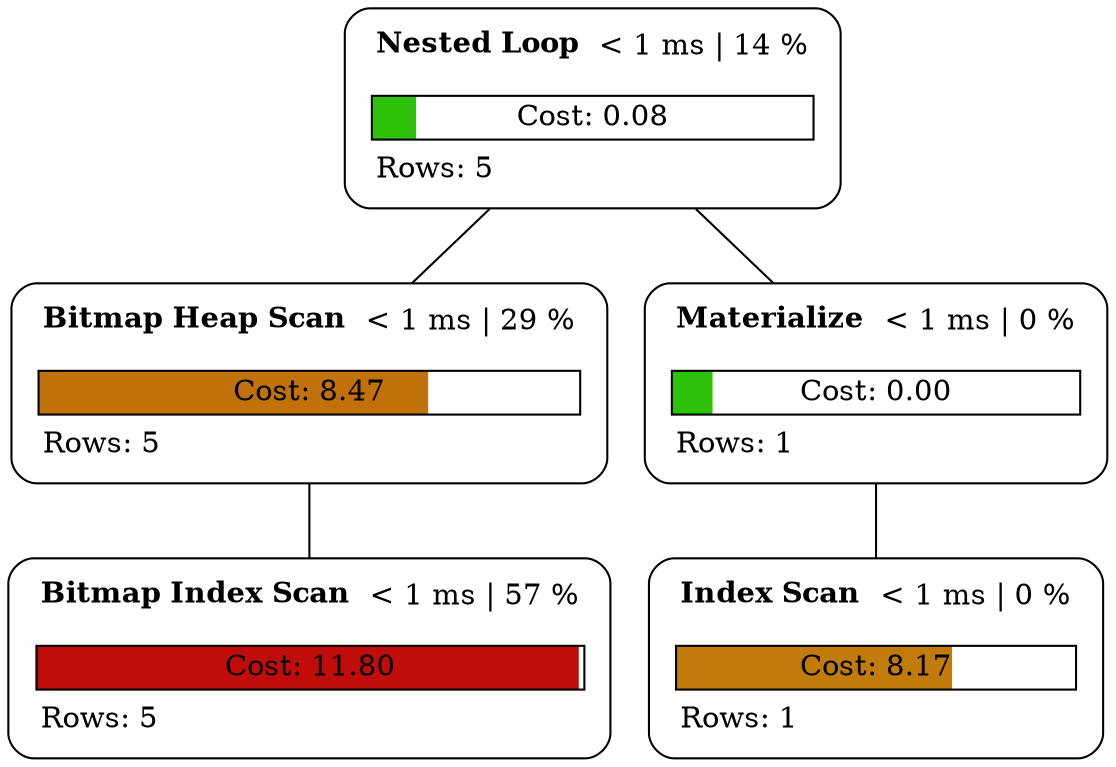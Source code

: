graph explain {
    node0[label=<<table border="0" cellborder="0" cellspacing="5"><tr><td align="left"><b>Nested Loop</b></td><td>&lt; 1 ms | 14 %</td></tr><tr><td colspan="2" align="left"></td></tr><tr><td colspan="2" border="1" bgcolor="#2ec10a;0.10:white">Cost: 0.08</td></tr><tr><td colspan="2" align="left">Rows: 5</td></tr></table>>][style="rounded"][shape="box"];
    node1[label=<<table border="0" cellborder="0" cellspacing="5"><tr><td align="left"><b>Bitmap Heap Scan</b></td><td>&lt; 1 ms | 29 %</td></tr><tr><td colspan="2" align="left"></td></tr><tr><td colspan="2" border="1" bgcolor="#c1710a;0.72:white">Cost: 8.47</td></tr><tr><td colspan="2" align="left">Rows: 5</td></tr></table>>][style="rounded"][shape="box"];
    node2[label=<<table border="0" cellborder="0" cellspacing="5"><tr><td align="left"><b>Bitmap Index Scan</b></td><td>&lt; 1 ms | 57 %</td></tr><tr><td colspan="2" align="left"></td></tr><tr><td colspan="2" border="1" bgcolor="#c10d0a;0.99:white">Cost: 11.80</td></tr><tr><td colspan="2" align="left">Rows: 5</td></tr></table>>][style="rounded"][shape="box"];
    node3[label=<<table border="0" cellborder="0" cellspacing="5"><tr><td align="left"><b>Materialize</b></td><td>&lt; 1 ms | 0 %</td></tr><tr><td colspan="2" align="left"></td></tr><tr><td colspan="2" border="1" bgcolor="#2ec10a;0.10:white">Cost: 0.00</td></tr><tr><td colspan="2" align="left">Rows: 1</td></tr></table>>][style="rounded"][shape="box"];
    node4[label=<<table border="0" cellborder="0" cellspacing="5"><tr><td align="left"><b>Index Scan</b></td><td>&lt; 1 ms | 0 %</td></tr><tr><td colspan="2" align="left"></td></tr><tr><td colspan="2" border="1" bgcolor="#c17b0a;0.69:white">Cost: 8.17</td></tr><tr><td colspan="2" align="left">Rows: 1</td></tr></table>>][style="rounded"][shape="box"];
    node0 -- node1[label=""];
    node1 -- node2[label=""];
    node0 -- node3[label=""];
    node3 -- node4[label=""];
}
